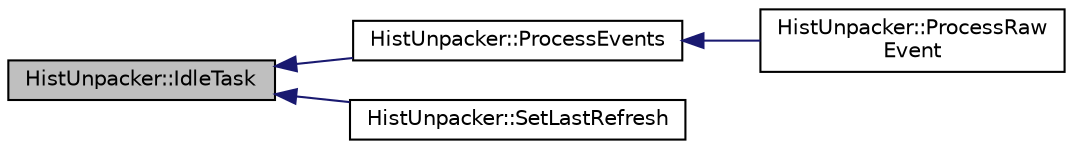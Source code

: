 digraph "HistUnpacker::IdleTask"
{
  edge [fontname="Helvetica",fontsize="10",labelfontname="Helvetica",labelfontsize="10"];
  node [fontname="Helvetica",fontsize="10",shape=record];
  rankdir="LR";
  Node1 [label="HistUnpacker::IdleTask",height=0.2,width=0.4,color="black", fillcolor="grey75", style="filled", fontcolor="black"];
  Node1 -> Node2 [dir="back",color="midnightblue",fontsize="10",style="solid",fontname="Helvetica"];
  Node2 [label="HistUnpacker::ProcessEvents",height=0.2,width=0.4,color="black", fillcolor="white", style="filled",URL="$d0/d4f/class_hist_unpacker.html#a25e607e59a055805005ea9952a799162",tooltip="Processes each event by filling the tree and clearing the event. "];
  Node2 -> Node3 [dir="back",color="midnightblue",fontsize="10",style="solid",fontname="Helvetica"];
  Node3 [label="HistUnpacker::ProcessRaw\lEvent",height=0.2,width=0.4,color="black", fillcolor="white", style="filled",URL="$d0/d4f/class_hist_unpacker.html#aff13db53afd16e00d86681802171768e"];
  Node1 -> Node4 [dir="back",color="midnightblue",fontsize="10",style="solid",fontname="Helvetica"];
  Node4 [label="HistUnpacker::SetLastRefresh",height=0.2,width=0.4,color="black", fillcolor="white", style="filled",URL="$d0/d4f/class_hist_unpacker.html#a00f888b1309e58b0a419111103e24943"];
}
